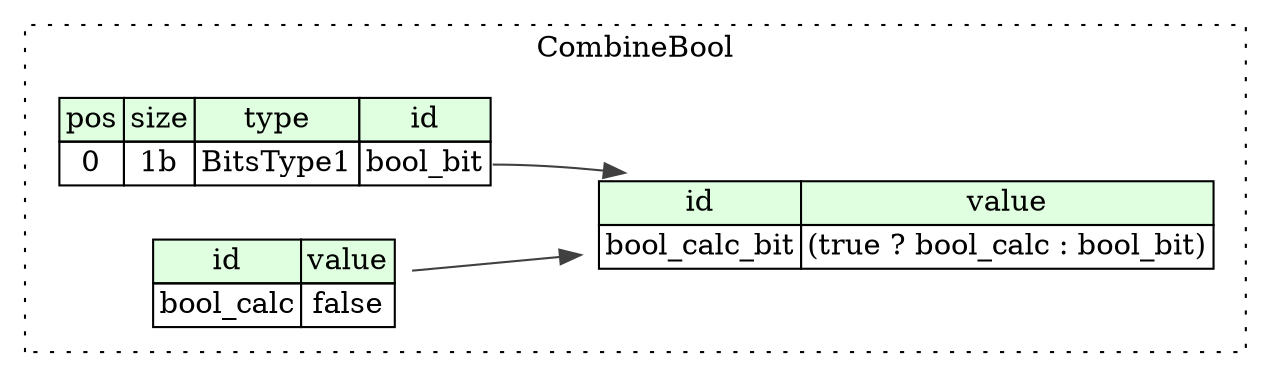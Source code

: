 digraph {
	rankdir=LR;
	node [shape=plaintext];
	subgraph cluster__combine_bool {
		label="CombineBool";
		graph[style=dotted];

		combine_bool__seq [label=<<TABLE BORDER="0" CELLBORDER="1" CELLSPACING="0">
			<TR><TD BGCOLOR="#E0FFE0">pos</TD><TD BGCOLOR="#E0FFE0">size</TD><TD BGCOLOR="#E0FFE0">type</TD><TD BGCOLOR="#E0FFE0">id</TD></TR>
			<TR><TD PORT="bool_bit_pos">0</TD><TD PORT="bool_bit_size">1b</TD><TD>BitsType1</TD><TD PORT="bool_bit_type">bool_bit</TD></TR>
		</TABLE>>];
		combine_bool__inst__bool_calc [label=<<TABLE BORDER="0" CELLBORDER="1" CELLSPACING="0">
			<TR><TD BGCOLOR="#E0FFE0">id</TD><TD BGCOLOR="#E0FFE0">value</TD></TR>
			<TR><TD>bool_calc</TD><TD>false</TD></TR>
		</TABLE>>];
		combine_bool__inst__bool_calc_bit [label=<<TABLE BORDER="0" CELLBORDER="1" CELLSPACING="0">
			<TR><TD BGCOLOR="#E0FFE0">id</TD><TD BGCOLOR="#E0FFE0">value</TD></TR>
			<TR><TD>bool_calc_bit</TD><TD>(true ? bool_calc : bool_bit)</TD></TR>
		</TABLE>>];
	}
	combine_bool__inst__bool_calc:bool_calc_type -> combine_bool__inst__bool_calc_bit [color="#404040"];
	combine_bool__seq:bool_bit_type -> combine_bool__inst__bool_calc_bit [color="#404040"];
}

